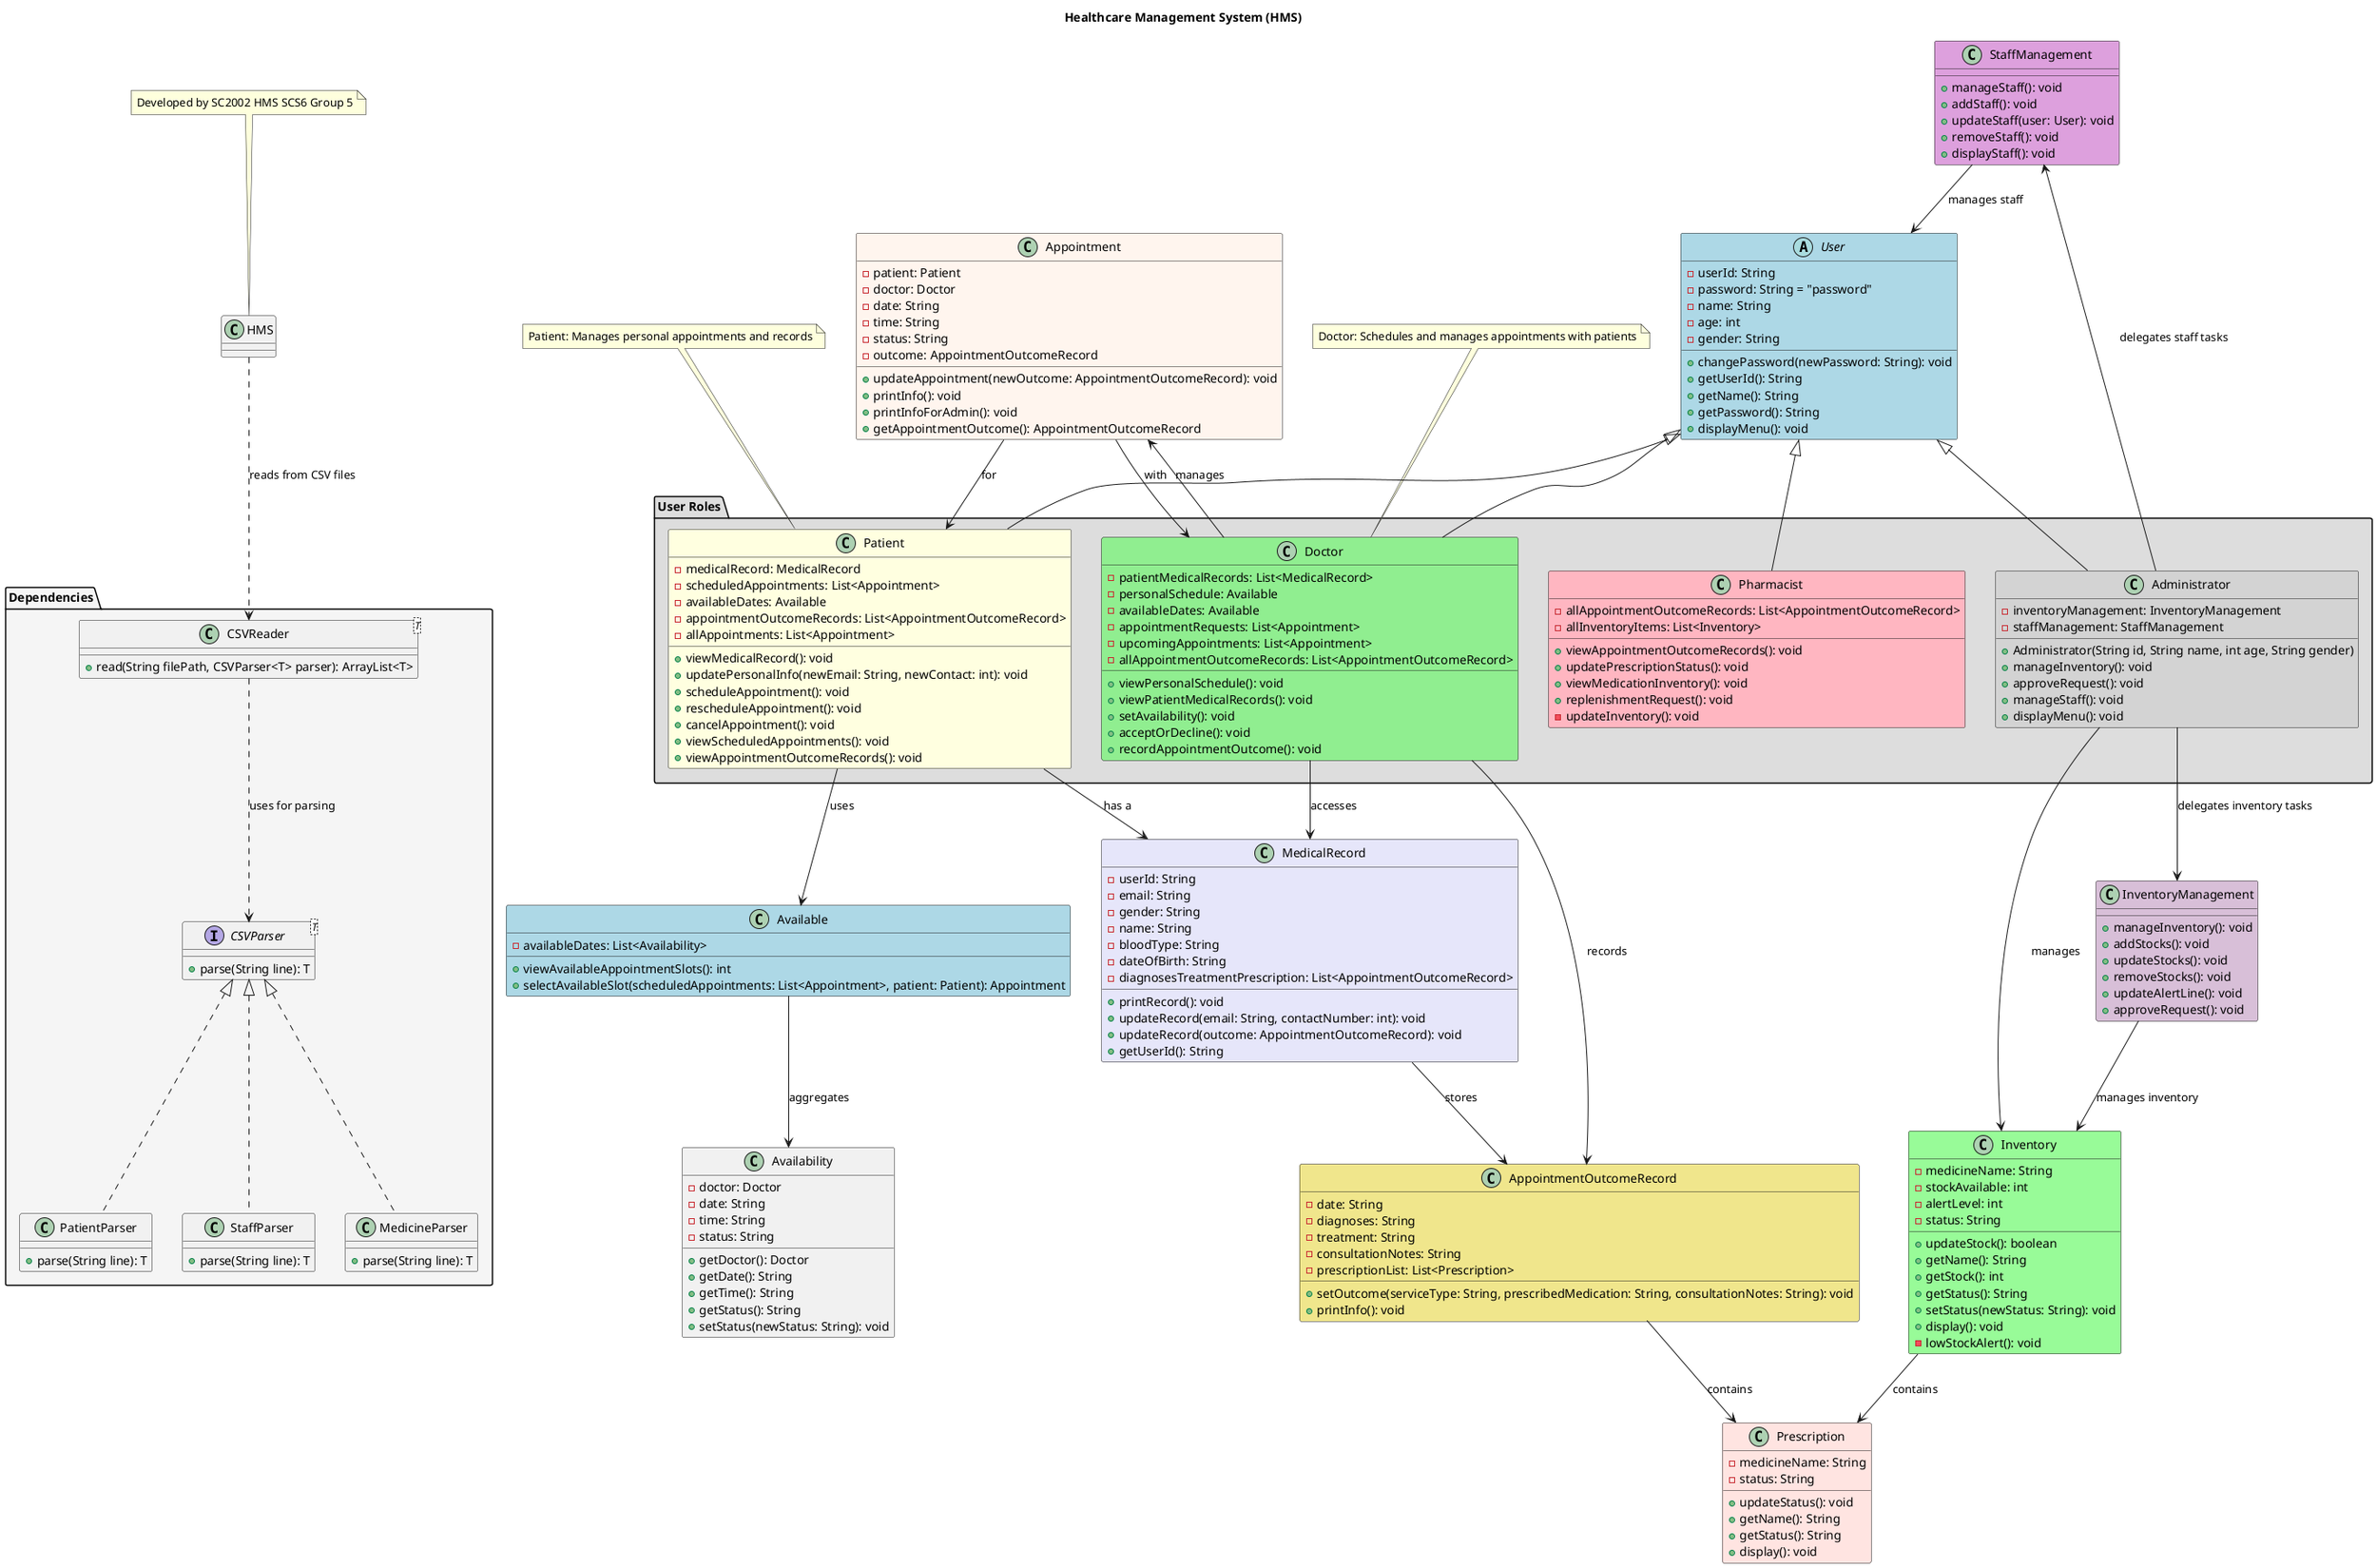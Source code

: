 @startuml

' Title and global note
title Healthcare Management System (HMS)
note as teamNote
  Developed by SC2002 HMS SCS6 Group 5
end note

' Adding note to float above the title
teamNote -[hidden]-> HMS

' Abstract User class
abstract class User #lightblue {
  - userId: String
  - password: String = "password"
  - name: String
  - age: int
  - gender: String
  + changePassword(newPassword: String): void
  + getUserId(): String
  + getName(): String
  + getPassword(): String
  + displayMenu(): void
}

' Package grouping for roles
package "User Roles" #DDDDDD {
  ' Patient class inherits from User
  class Patient #lightyellow {
    - medicalRecord: MedicalRecord
    - scheduledAppointments: List<Appointment>
    - availableDates: Available
    - appointmentOutcomeRecords: List<AppointmentOutcomeRecord>
    - allAppointments: List<Appointment>
    + viewMedicalRecord(): void
    + updatePersonalInfo(newEmail: String, newContact: int): void
    + scheduleAppointment(): void
    + rescheduleAppointment(): void
    + cancelAppointment(): void
    + viewScheduledAppointments(): void
    + viewAppointmentOutcomeRecords(): void
  }

  ' Doctor class inherits from User
  class Doctor #lightgreen {
    - patientMedicalRecords: List<MedicalRecord>
    - personalSchedule: Available
    - availableDates: Available
    - appointmentRequests: List<Appointment>
    - upcomingAppointments: List<Appointment>
    - allAppointmentOutcomeRecords: List<AppointmentOutcomeRecord>
    + viewPersonalSchedule(): void
    + viewPatientMedicalRecords(): void
    + setAvailability(): void
    + acceptOrDecline(): void
    + recordAppointmentOutcome(): void
  }

  ' Pharmacist class inherits from User
  class Pharmacist #lightpink {
    - allAppointmentOutcomeRecords: List<AppointmentOutcomeRecord>
    - allInventoryItems: List<Inventory>
    + viewAppointmentOutcomeRecords(): void
    + updatePrescriptionStatus(): void
    + viewMedicationInventory(): void
    + replenishmentRequest(): void
    - updateInventory(): void
  }

  ' Updated Administrator class inherits from User
  class Administrator #lightgrey {
    - inventoryManagement: InventoryManagement
    - staffManagement: StaffManagement
    + Administrator(String id, String name, int age, String gender)
    + manageInventory(): void
    + approveRequest(): void
    + manageStaff(): void
    + displayMenu(): void
  }
}

' Additional classes with background colors
class Appointment #FFF5EE {
  - patient: Patient
  - doctor: Doctor
  - date: String
  - time: String
  - status: String
  - outcome: AppointmentOutcomeRecord
  + updateAppointment(newOutcome: AppointmentOutcomeRecord): void
  + printInfo(): void
  + printInfoForAdmin(): void
  + getAppointmentOutcome(): AppointmentOutcomeRecord
}

class AppointmentOutcomeRecord #F0E68C {
  - date: String
  - diagnoses: String
  - treatment: String
  - consultationNotes: String
  - prescriptionList: List<Prescription>
  + setOutcome(serviceType: String, prescribedMedication: String, consultationNotes: String): void
  + printInfo(): void
}

class MedicalRecord #E6E6FA {
  - userId: String
  - email: String
  - gender: String
  - name: String
  - bloodType: String
  - dateOfBirth: String
  - diagnosesTreatmentPrescription: List<AppointmentOutcomeRecord>
  + printRecord(): void
  + updateRecord(email: String, contactNumber: int): void
  + updateRecord(outcome: AppointmentOutcomeRecord): void
  + getUserId(): String
}

class Prescription #FFE4E1 {
  - medicineName: String
  - status: String
  + updateStatus(): void
  + getName(): String
  + getStatus(): String
  + display(): void
}

class Available #ADD8E6 {
  - availableDates: List<Availability>
  + viewAvailableAppointmentSlots(): int
  + selectAvailableSlot(scheduledAppointments: List<Appointment>, patient: Patient): Appointment
}

' Availability class for representing individual availability slots
class Availability {
  - doctor: Doctor
  - date: String
  - time: String
  - status: String
  + getDoctor(): Doctor
  + getDate(): String
  + getTime(): String
  + getStatus(): String
  + setStatus(newStatus: String): void
}

class Inventory #98FB98 {
  - medicineName: String
  - stockAvailable: int
  - alertLevel: int
  - status: String
  + updateStock(): boolean
  + getName(): String
  + getStock(): int
  + getStatus(): String
  + setStatus(newStatus: String): void
  + display(): void
  - lowStockAlert(): void
}

' InventoryManagement and StaffManagement
class InventoryManagement #D8BFD8 {
  + manageInventory(): void
  + addStocks(): void
  + updateStocks(): void
  + removeStocks(): void
  + updateAlertLine(): void
  + approveRequest(): void
}

class StaffManagement #DDA0DD {
  + manageStaff(): void
  + addStaff(): void
  + updateStaff(user: User): void
  + removeStaff(): void
  + displayStaff(): void
}

' New relationships
InventoryManagement --> Inventory : "manages inventory"
StaffManagement --> User : "manages staff"
Administrator --> InventoryManagement : "delegates inventory tasks"
Administrator --> StaffManagement : "delegates staff tasks"

' Adding class relationships
User <|-- Patient
User <|-- Doctor
User <|-- Pharmacist
User <|-- Administrator

Patient --> MedicalRecord : "has a"
Doctor --> MedicalRecord : "accesses"
Doctor --> Appointment : "manages"
Doctor --> AppointmentOutcomeRecord : "records"
Appointment --> Patient : "for"
Appointment --> Doctor : "with"
MedicalRecord --> AppointmentOutcomeRecord : "stores"
AppointmentOutcomeRecord --> Prescription : "contains"
Available --> Availability : "aggregates"
Patient --> Available : "uses"
Administrator --> Inventory : "manages"
Inventory --> Prescription : "contains"

' Notes section
note "Patient: Manages personal appointments and records" as patientNote
note "Doctor: Schedules and manages appointments with patients" as doctorNote

patientNote -[hidden]-> Patient
doctorNote -[hidden]-> Doctor

' Dependencies package
package "Dependencies" #F5F5F5 {
  class CSVReader<T> {
    + read(String filePath, CSVParser<T> parser): ArrayList<T>
  }
  interface CSVParser<T> {
    + parse(String line): T
  }
  class MedicineParser implements CSVParser {
    + parse(String line): T
  }
  class PatientParser implements CSVParser {
    + parse(String line): T
  }
  class StaffParser implements CSVParser {
    + parse(String line): T
  }
  CSVReader ..> CSVParser : "uses for parsing"
  HMS ..> CSVReader : "reads from CSV files"
}

@enduml
